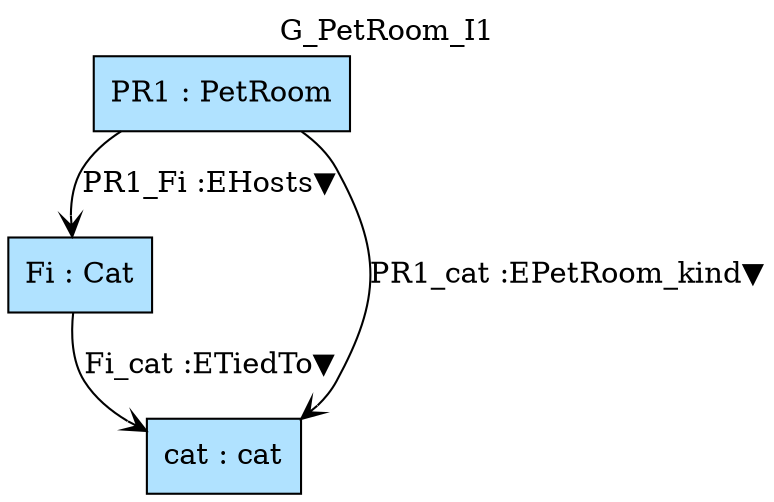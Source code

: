 digraph {graph[label=G_PetRoom_I1,labelloc=tl,labelfontsize=12];
"PR1"[shape=box,fillcolor=lightskyblue1,style = filled,label="PR1 : PetRoom"];
"Fi"[shape=box,fillcolor=lightskyblue1,style = filled,label="Fi : Cat"];
"cat"[shape=box,fillcolor=lightskyblue1,style = filled,label="cat : cat"];

"PR1"->"Fi"[label="PR1_Fi :EHosts▼",arrowhead=vee];
"PR1"->"cat"[label="PR1_cat :EPetRoom_kind▼",arrowhead=vee];
"Fi"->"cat"[label="Fi_cat :ETiedTo▼",arrowhead=vee];
}